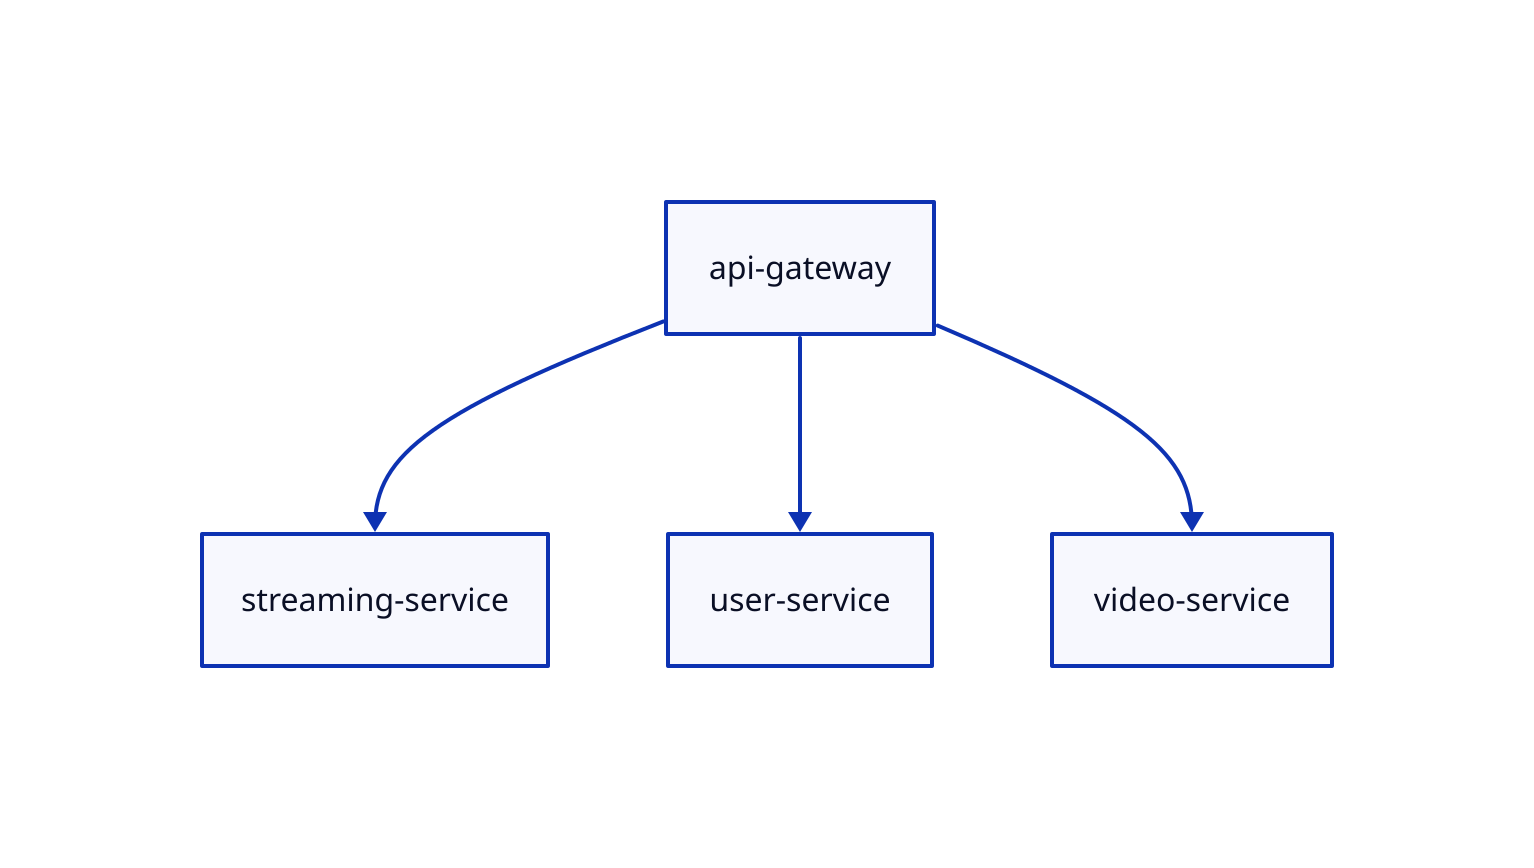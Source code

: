 
api-gateway: {

}

streaming-service: {

}

user-service: {

}

video-service: {

}

api-gateway -> streaming-service
api-gateway -> user-service
api-gateway -> video-service
